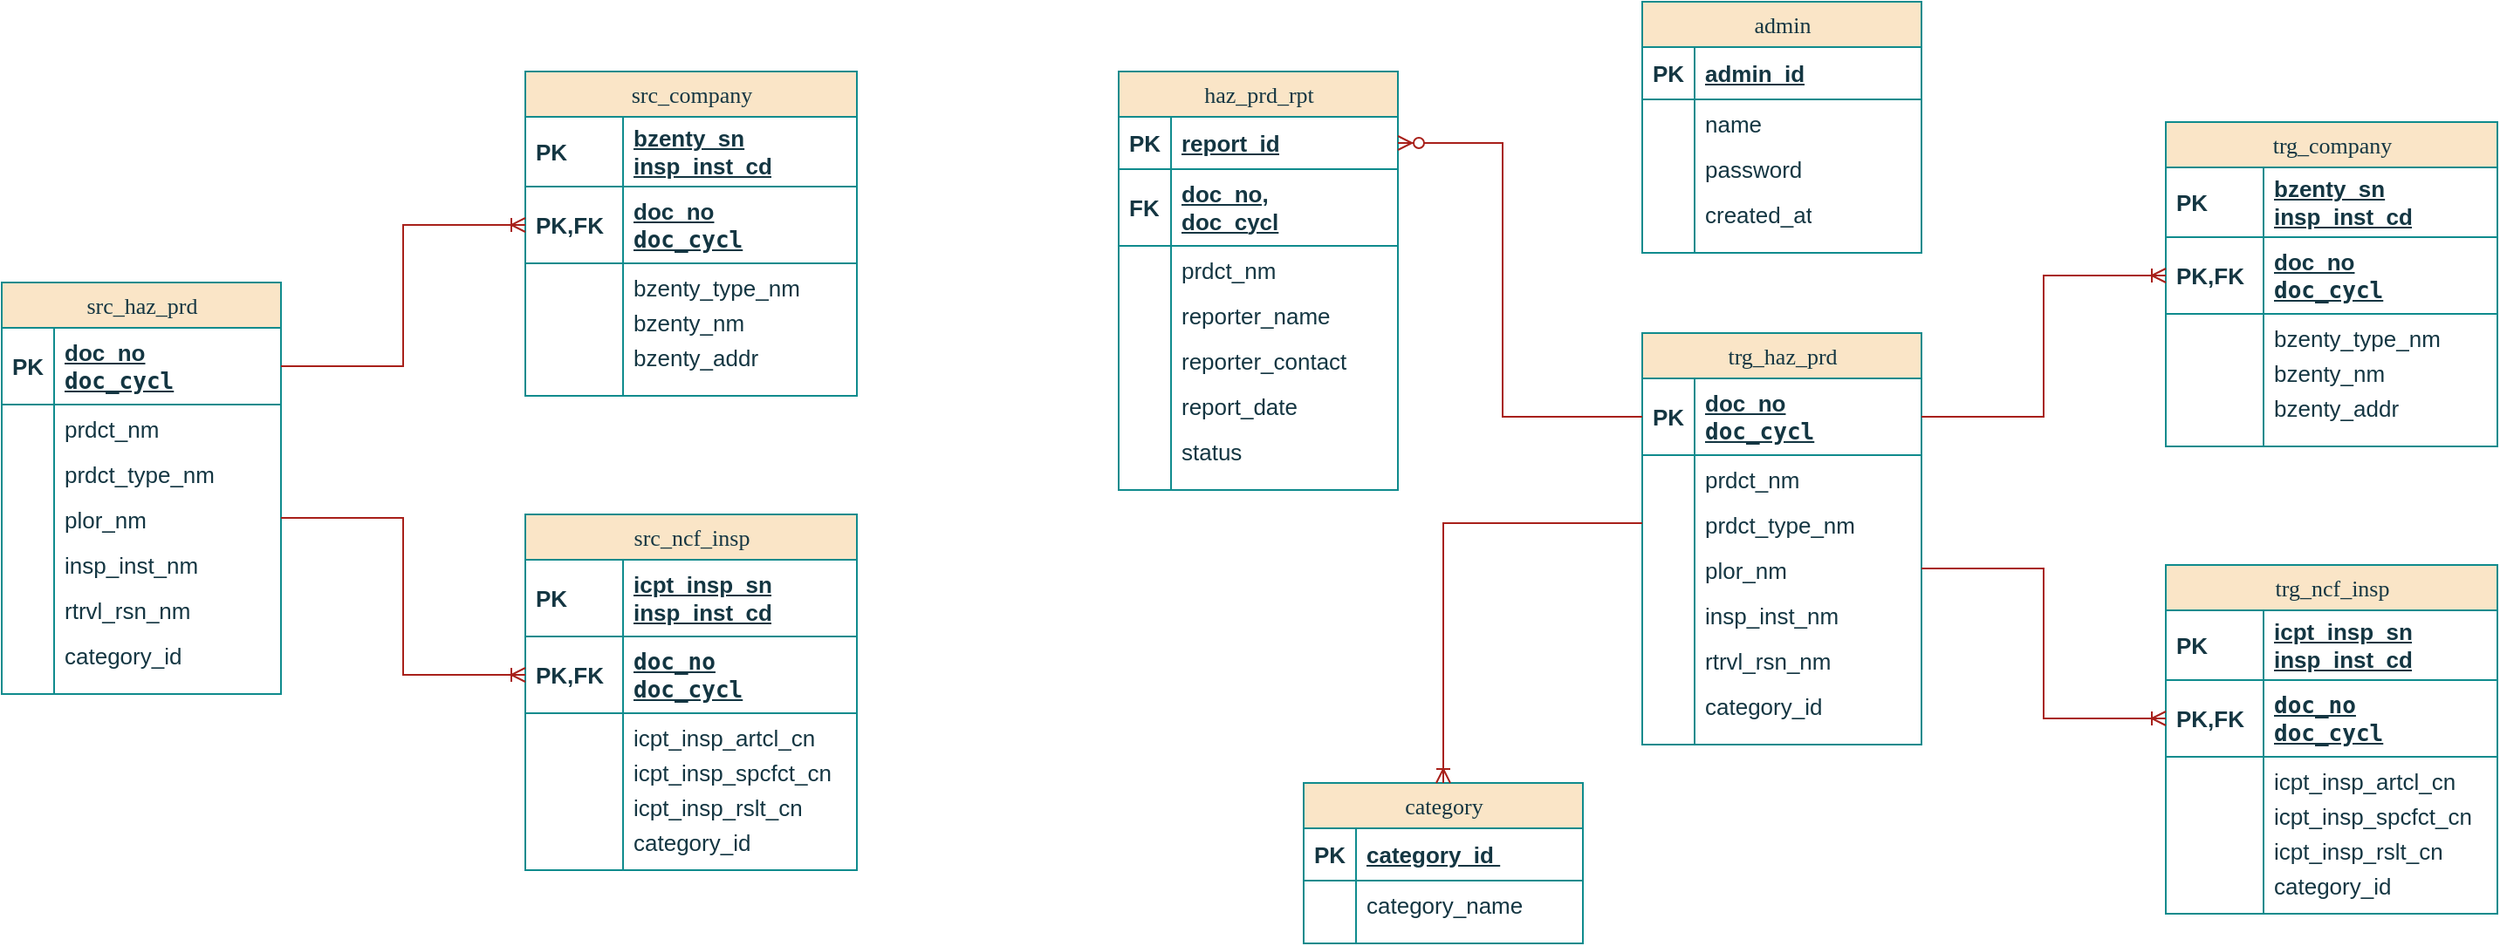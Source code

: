 <mxfile version="26.0.2">
  <diagram name="Page-1" id="e56a1550-8fbb-45ad-956c-1786394a9013">
    <mxGraphModel dx="2476" dy="967" grid="1" gridSize="10" guides="1" tooltips="1" connect="1" arrows="1" fold="1" page="1" pageScale="1" pageWidth="1654" pageHeight="1169" background="none" math="0" shadow="0">
      <root>
        <mxCell id="0" />
        <mxCell id="1" parent="0" />
        <mxCell id="2e49270ec7c68f3f-8" value="admin" style="swimlane;html=1;fontStyle=0;childLayout=stackLayout;horizontal=1;startSize=26;fillColor=#FAE5C7;horizontalStack=0;resizeParent=1;resizeLast=0;collapsible=1;marginBottom=0;swimlaneFillColor=#ffffff;align=center;rounded=0;shadow=0;comic=0;labelBackgroundColor=none;strokeWidth=1;fontFamily=Verdana;fontSize=13;swimlaneLine=1;glass=0;strokeColor=#0F8B8D;fontColor=#143642;" parent="1" vertex="1">
          <mxGeometry x="1050" y="270" width="160" height="144" as="geometry" />
        </mxCell>
        <mxCell id="2e49270ec7c68f3f-9" value="admin_id" style="shape=partialRectangle;top=0;left=0;right=0;bottom=1;html=1;align=left;verticalAlign=middle;fillColor=none;spacingLeft=34;spacingRight=4;whiteSpace=wrap;overflow=hidden;rotatable=0;points=[[0,0.5],[1,0.5]];portConstraint=eastwest;dropTarget=0;fontStyle=5;fontSize=13;labelBackgroundColor=none;strokeColor=#0F8B8D;fontColor=#143642;" parent="2e49270ec7c68f3f-8" vertex="1">
          <mxGeometry y="26" width="160" height="30" as="geometry" />
        </mxCell>
        <mxCell id="2e49270ec7c68f3f-10" value="&lt;b&gt;PK&lt;/b&gt;" style="shape=partialRectangle;top=0;left=0;bottom=0;html=1;fillColor=none;align=left;verticalAlign=middle;spacingLeft=4;spacingRight=4;whiteSpace=wrap;overflow=hidden;rotatable=0;points=[];portConstraint=eastwest;part=1;fontSize=13;labelBackgroundColor=none;strokeColor=#0F8B8D;fontColor=#143642;" parent="2e49270ec7c68f3f-9" vertex="1" connectable="0">
          <mxGeometry width="30" height="30" as="geometry" />
        </mxCell>
        <mxCell id="2e49270ec7c68f3f-11" value="&lt;code&gt;&lt;font face=&quot;Helvetica&quot;&gt;name&lt;/font&gt;&lt;/code&gt;" style="shape=partialRectangle;top=0;left=0;right=0;bottom=0;html=1;align=left;verticalAlign=top;fillColor=none;spacingLeft=34;spacingRight=4;whiteSpace=wrap;overflow=hidden;rotatable=0;points=[[0,0.5],[1,0.5]];portConstraint=eastwest;dropTarget=0;fontSize=13;labelBackgroundColor=none;strokeColor=#0F8B8D;fontColor=#143642;" parent="2e49270ec7c68f3f-8" vertex="1">
          <mxGeometry y="56" width="160" height="26" as="geometry" />
        </mxCell>
        <mxCell id="2e49270ec7c68f3f-12" value="" style="shape=partialRectangle;top=0;left=0;bottom=0;html=1;fillColor=none;align=left;verticalAlign=top;spacingLeft=4;spacingRight=4;whiteSpace=wrap;overflow=hidden;rotatable=0;points=[];portConstraint=eastwest;part=1;fontSize=13;labelBackgroundColor=none;strokeColor=#0F8B8D;fontColor=#143642;" parent="2e49270ec7c68f3f-11" vertex="1" connectable="0">
          <mxGeometry width="30" height="26" as="geometry" />
        </mxCell>
        <mxCell id="2e49270ec7c68f3f-13" value="&lt;code&gt;&lt;font face=&quot;Helvetica&quot;&gt;password&lt;/font&gt;&lt;/code&gt;" style="shape=partialRectangle;top=0;left=0;right=0;bottom=0;html=1;align=left;verticalAlign=top;fillColor=none;spacingLeft=34;spacingRight=4;whiteSpace=wrap;overflow=hidden;rotatable=0;points=[[0,0.5],[1,0.5]];portConstraint=eastwest;dropTarget=0;fontSize=13;labelBackgroundColor=none;strokeColor=#0F8B8D;fontColor=#143642;" parent="2e49270ec7c68f3f-8" vertex="1">
          <mxGeometry y="82" width="160" height="26" as="geometry" />
        </mxCell>
        <mxCell id="2e49270ec7c68f3f-14" value="" style="shape=partialRectangle;top=0;left=0;bottom=0;html=1;fillColor=none;align=left;verticalAlign=top;spacingLeft=4;spacingRight=4;whiteSpace=wrap;overflow=hidden;rotatable=0;points=[];portConstraint=eastwest;part=1;fontSize=13;labelBackgroundColor=none;strokeColor=#0F8B8D;fontColor=#143642;" parent="2e49270ec7c68f3f-13" vertex="1" connectable="0">
          <mxGeometry width="30" height="26" as="geometry" />
        </mxCell>
        <mxCell id="2e49270ec7c68f3f-15" value="&lt;code&gt;&lt;font face=&quot;Helvetica&quot;&gt;created_at&lt;/font&gt;&lt;/code&gt;" style="shape=partialRectangle;top=0;left=0;right=0;bottom=0;html=1;align=left;verticalAlign=top;fillColor=none;spacingLeft=34;spacingRight=4;whiteSpace=wrap;overflow=hidden;rotatable=0;points=[[0,0.5],[1,0.5]];portConstraint=eastwest;dropTarget=0;fontSize=13;labelBackgroundColor=none;strokeColor=#0F8B8D;fontColor=#143642;" parent="2e49270ec7c68f3f-8" vertex="1">
          <mxGeometry y="108" width="160" height="26" as="geometry" />
        </mxCell>
        <mxCell id="2e49270ec7c68f3f-16" value="" style="shape=partialRectangle;top=0;left=0;bottom=0;html=1;fillColor=none;align=left;verticalAlign=top;spacingLeft=4;spacingRight=4;whiteSpace=wrap;overflow=hidden;rotatable=0;points=[];portConstraint=eastwest;part=1;fontSize=13;labelBackgroundColor=none;strokeColor=#0F8B8D;fontColor=#143642;" parent="2e49270ec7c68f3f-15" vertex="1" connectable="0">
          <mxGeometry width="30" height="26" as="geometry" />
        </mxCell>
        <mxCell id="2e49270ec7c68f3f-17" value="" style="shape=partialRectangle;top=0;left=0;right=0;bottom=0;html=1;align=left;verticalAlign=top;fillColor=none;spacingLeft=34;spacingRight=4;whiteSpace=wrap;overflow=hidden;rotatable=0;points=[[0,0.5],[1,0.5]];portConstraint=eastwest;dropTarget=0;fontSize=13;labelBackgroundColor=none;strokeColor=#0F8B8D;fontColor=#143642;" parent="2e49270ec7c68f3f-8" vertex="1">
          <mxGeometry y="134" width="160" height="10" as="geometry" />
        </mxCell>
        <mxCell id="2e49270ec7c68f3f-18" value="" style="shape=partialRectangle;top=0;left=0;bottom=0;html=1;fillColor=none;align=left;verticalAlign=top;spacingLeft=4;spacingRight=4;whiteSpace=wrap;overflow=hidden;rotatable=0;points=[];portConstraint=eastwest;part=1;fontSize=13;labelBackgroundColor=none;strokeColor=#0F8B8D;fontColor=#143642;" parent="2e49270ec7c68f3f-17" vertex="1" connectable="0">
          <mxGeometry width="30" height="10" as="geometry" />
        </mxCell>
        <mxCell id="2e49270ec7c68f3f-30" value="haz_prd_rpt" style="swimlane;html=1;fontStyle=0;childLayout=stackLayout;horizontal=1;startSize=26;fillColor=#FAE5C7;horizontalStack=0;resizeParent=1;resizeLast=0;collapsible=1;marginBottom=0;swimlaneFillColor=#ffffff;align=center;rounded=0;shadow=0;comic=0;labelBackgroundColor=none;strokeWidth=1;fontFamily=Verdana;fontSize=13;strokeColor=#0F8B8D;fontColor=#143642;" parent="1" vertex="1">
          <mxGeometry x="750" y="310" width="160" height="240" as="geometry" />
        </mxCell>
        <mxCell id="wCXckMe2eEmtba9I79JS-127" value="report_id" style="shape=partialRectangle;top=0;left=0;right=0;bottom=1;html=1;align=left;verticalAlign=middle;fillColor=none;spacingLeft=34;spacingRight=4;whiteSpace=wrap;overflow=hidden;rotatable=0;points=[[0,0.5],[1,0.5]];portConstraint=eastwest;dropTarget=0;fontStyle=5;fontSize=13;labelBackgroundColor=none;strokeColor=#0F8B8D;fontColor=#143642;" parent="2e49270ec7c68f3f-30" vertex="1">
          <mxGeometry y="26" width="160" height="30" as="geometry" />
        </mxCell>
        <mxCell id="wCXckMe2eEmtba9I79JS-128" value="&lt;b&gt;PK&lt;/b&gt;" style="shape=partialRectangle;top=0;left=0;bottom=0;html=1;fillColor=none;align=left;verticalAlign=middle;spacingLeft=4;spacingRight=4;whiteSpace=wrap;overflow=hidden;rotatable=0;points=[];portConstraint=eastwest;part=1;fontSize=13;labelBackgroundColor=none;strokeColor=#0F8B8D;fontColor=#143642;" parent="wCXckMe2eEmtba9I79JS-127" vertex="1" connectable="0">
          <mxGeometry width="30" height="30" as="geometry" />
        </mxCell>
        <mxCell id="2e49270ec7c68f3f-31" value="doc_no,&lt;div&gt;doc_cycl &lt;/div&gt;" style="shape=partialRectangle;top=0;left=0;right=0;bottom=1;html=1;align=left;verticalAlign=middle;fillColor=none;spacingLeft=34;spacingRight=4;whiteSpace=wrap;overflow=hidden;rotatable=0;points=[[0,0.5],[1,0.5]];portConstraint=eastwest;dropTarget=0;fontStyle=5;fontSize=13;labelBackgroundColor=none;strokeColor=#0F8B8D;fontColor=#143642;" parent="2e49270ec7c68f3f-30" vertex="1">
          <mxGeometry y="56" width="160" height="44" as="geometry" />
        </mxCell>
        <mxCell id="2e49270ec7c68f3f-32" value="&lt;b&gt;FK&lt;/b&gt;" style="shape=partialRectangle;top=0;left=0;bottom=0;html=1;fillColor=none;align=left;verticalAlign=middle;spacingLeft=4;spacingRight=4;whiteSpace=wrap;overflow=hidden;rotatable=0;points=[];portConstraint=eastwest;part=1;fontSize=13;labelBackgroundColor=none;strokeColor=#0F8B8D;fontColor=#143642;" parent="2e49270ec7c68f3f-31" vertex="1" connectable="0">
          <mxGeometry width="30" height="44" as="geometry" />
        </mxCell>
        <mxCell id="2e49270ec7c68f3f-33" value="&lt;code&gt;&lt;font face=&quot;Helvetica&quot;&gt;prdct_nm&lt;/font&gt;&lt;/code&gt;" style="shape=partialRectangle;top=0;left=0;right=0;bottom=0;html=1;align=left;verticalAlign=top;fillColor=none;spacingLeft=34;spacingRight=4;whiteSpace=wrap;overflow=hidden;rotatable=0;points=[[0,0.5],[1,0.5]];portConstraint=eastwest;dropTarget=0;fontSize=13;labelBackgroundColor=none;strokeColor=#0F8B8D;fontColor=#143642;" parent="2e49270ec7c68f3f-30" vertex="1">
          <mxGeometry y="100" width="160" height="26" as="geometry" />
        </mxCell>
        <mxCell id="2e49270ec7c68f3f-34" value="" style="shape=partialRectangle;top=0;left=0;bottom=0;html=1;fillColor=none;align=left;verticalAlign=top;spacingLeft=4;spacingRight=4;whiteSpace=wrap;overflow=hidden;rotatable=0;points=[];portConstraint=eastwest;part=1;fontSize=13;labelBackgroundColor=none;strokeColor=#0F8B8D;fontColor=#143642;" parent="2e49270ec7c68f3f-33" vertex="1" connectable="0">
          <mxGeometry width="30" height="26" as="geometry" />
        </mxCell>
        <mxCell id="lhJc6P_iqKGo1ascdRsg-50" value="&lt;code&gt;&lt;font face=&quot;Helvetica&quot;&gt;reporter_name&lt;/font&gt;&lt;/code&gt;" style="shape=partialRectangle;top=0;left=0;right=0;bottom=0;html=1;align=left;verticalAlign=top;fillColor=none;spacingLeft=34;spacingRight=4;whiteSpace=wrap;overflow=hidden;rotatable=0;points=[[0,0.5],[1,0.5]];portConstraint=eastwest;dropTarget=0;fontSize=13;labelBackgroundColor=none;strokeColor=#0F8B8D;fontColor=#143642;" parent="2e49270ec7c68f3f-30" vertex="1">
          <mxGeometry y="126" width="160" height="26" as="geometry" />
        </mxCell>
        <mxCell id="lhJc6P_iqKGo1ascdRsg-51" value="" style="shape=partialRectangle;top=0;left=0;bottom=0;html=1;fillColor=none;align=left;verticalAlign=top;spacingLeft=4;spacingRight=4;whiteSpace=wrap;overflow=hidden;rotatable=0;points=[];portConstraint=eastwest;part=1;fontSize=13;labelBackgroundColor=none;strokeColor=#0F8B8D;fontColor=#143642;" parent="lhJc6P_iqKGo1ascdRsg-50" vertex="1" connectable="0">
          <mxGeometry width="30" height="26" as="geometry" />
        </mxCell>
        <mxCell id="wCXckMe2eEmtba9I79JS-115" value="&lt;code&gt;&lt;font face=&quot;Helvetica&quot;&gt;reporter_contact&lt;/font&gt;&lt;/code&gt;" style="shape=partialRectangle;top=0;left=0;right=0;bottom=0;html=1;align=left;verticalAlign=top;fillColor=none;spacingLeft=34;spacingRight=4;whiteSpace=wrap;overflow=hidden;rotatable=0;points=[[0,0.5],[1,0.5]];portConstraint=eastwest;dropTarget=0;fontSize=13;labelBackgroundColor=none;strokeColor=#0F8B8D;fontColor=#143642;" parent="2e49270ec7c68f3f-30" vertex="1">
          <mxGeometry y="152" width="160" height="26" as="geometry" />
        </mxCell>
        <mxCell id="wCXckMe2eEmtba9I79JS-116" value="" style="shape=partialRectangle;top=0;left=0;bottom=0;html=1;fillColor=none;align=left;verticalAlign=top;spacingLeft=4;spacingRight=4;whiteSpace=wrap;overflow=hidden;rotatable=0;points=[];portConstraint=eastwest;part=1;fontSize=13;labelBackgroundColor=none;strokeColor=#0F8B8D;fontColor=#143642;" parent="wCXckMe2eEmtba9I79JS-115" vertex="1" connectable="0">
          <mxGeometry width="30" height="26" as="geometry" />
        </mxCell>
        <mxCell id="wCXckMe2eEmtba9I79JS-125" value="&lt;code&gt;&lt;font face=&quot;Helvetica&quot;&gt;report_date&lt;/font&gt;&lt;/code&gt;" style="shape=partialRectangle;top=0;left=0;right=0;bottom=0;html=1;align=left;verticalAlign=top;fillColor=none;spacingLeft=34;spacingRight=4;whiteSpace=wrap;overflow=hidden;rotatable=0;points=[[0,0.5],[1,0.5]];portConstraint=eastwest;dropTarget=0;fontSize=13;labelBackgroundColor=none;strokeColor=#0F8B8D;fontColor=#143642;" parent="2e49270ec7c68f3f-30" vertex="1">
          <mxGeometry y="178" width="160" height="26" as="geometry" />
        </mxCell>
        <mxCell id="wCXckMe2eEmtba9I79JS-126" value="" style="shape=partialRectangle;top=0;left=0;bottom=0;html=1;fillColor=none;align=left;verticalAlign=top;spacingLeft=4;spacingRight=4;whiteSpace=wrap;overflow=hidden;rotatable=0;points=[];portConstraint=eastwest;part=1;fontSize=13;labelBackgroundColor=none;strokeColor=#0F8B8D;fontColor=#143642;" parent="wCXckMe2eEmtba9I79JS-125" vertex="1" connectable="0">
          <mxGeometry width="30" height="26" as="geometry" />
        </mxCell>
        <mxCell id="2e49270ec7c68f3f-37" value="&lt;code&gt;&lt;font face=&quot;Helvetica&quot;&gt;status&lt;/font&gt;&lt;/code&gt;" style="shape=partialRectangle;top=0;left=0;right=0;bottom=0;html=1;align=left;verticalAlign=top;fillColor=none;spacingLeft=34;spacingRight=4;whiteSpace=wrap;overflow=hidden;rotatable=0;points=[[0,0.5],[1,0.5]];portConstraint=eastwest;dropTarget=0;fontSize=13;labelBackgroundColor=none;strokeColor=#0F8B8D;fontColor=#143642;" parent="2e49270ec7c68f3f-30" vertex="1">
          <mxGeometry y="204" width="160" height="26" as="geometry" />
        </mxCell>
        <mxCell id="2e49270ec7c68f3f-38" value="" style="shape=partialRectangle;top=0;left=0;bottom=0;html=1;fillColor=none;align=left;verticalAlign=top;spacingLeft=4;spacingRight=4;whiteSpace=wrap;overflow=hidden;rotatable=0;points=[];portConstraint=eastwest;part=1;fontSize=13;labelBackgroundColor=none;strokeColor=#0F8B8D;fontColor=#143642;" parent="2e49270ec7c68f3f-37" vertex="1" connectable="0">
          <mxGeometry width="30" height="26" as="geometry" />
        </mxCell>
        <mxCell id="2e49270ec7c68f3f-39" value="" style="shape=partialRectangle;top=0;left=0;right=0;bottom=0;html=1;align=left;verticalAlign=top;fillColor=none;spacingLeft=34;spacingRight=4;whiteSpace=wrap;overflow=hidden;rotatable=0;points=[[0,0.5],[1,0.5]];portConstraint=eastwest;dropTarget=0;fontSize=13;labelBackgroundColor=none;strokeColor=#0F8B8D;fontColor=#143642;" parent="2e49270ec7c68f3f-30" vertex="1">
          <mxGeometry y="230" width="160" height="10" as="geometry" />
        </mxCell>
        <mxCell id="2e49270ec7c68f3f-40" value="" style="shape=partialRectangle;top=0;left=0;bottom=0;html=1;fillColor=none;align=left;verticalAlign=top;spacingLeft=4;spacingRight=4;whiteSpace=wrap;overflow=hidden;rotatable=0;points=[];portConstraint=eastwest;part=1;fontSize=13;labelBackgroundColor=none;strokeColor=#0F8B8D;fontColor=#143642;" parent="2e49270ec7c68f3f-39" vertex="1" connectable="0">
          <mxGeometry width="30" height="10" as="geometry" />
        </mxCell>
        <mxCell id="2e49270ec7c68f3f-80" value="trg_haz_prd" style="swimlane;html=1;fontStyle=0;childLayout=stackLayout;horizontal=1;startSize=26;fillColor=#FAE5C7;horizontalStack=0;resizeParent=1;resizeLast=0;collapsible=1;marginBottom=0;swimlaneFillColor=#ffffff;align=center;rounded=0;shadow=0;comic=0;labelBackgroundColor=none;strokeWidth=1;fontFamily=Verdana;fontSize=13;strokeColor=#0F8B8D;fontColor=#143642;" parent="1" vertex="1">
          <mxGeometry x="1050" y="460" width="160" height="236" as="geometry" />
        </mxCell>
        <mxCell id="2e49270ec7c68f3f-81" value="doc_no&lt;div&gt;&lt;code&gt;doc_cycl&lt;/code&gt;&lt;/div&gt;" style="shape=partialRectangle;top=0;left=0;right=0;bottom=1;html=1;align=left;verticalAlign=middle;fillColor=none;spacingLeft=34;spacingRight=4;whiteSpace=wrap;overflow=hidden;rotatable=0;points=[[0,0.5],[1,0.5]];portConstraint=eastwest;dropTarget=0;fontStyle=5;fontSize=13;labelBackgroundColor=none;strokeColor=#0F8B8D;fontColor=#143642;" parent="2e49270ec7c68f3f-80" vertex="1">
          <mxGeometry y="26" width="160" height="44" as="geometry" />
        </mxCell>
        <mxCell id="2e49270ec7c68f3f-82" value="&lt;b&gt;PK&lt;/b&gt;" style="shape=partialRectangle;top=0;left=0;bottom=0;html=1;fillColor=none;align=left;verticalAlign=middle;spacingLeft=4;spacingRight=4;whiteSpace=wrap;overflow=hidden;rotatable=0;points=[];portConstraint=eastwest;part=1;fontSize=13;labelBackgroundColor=none;strokeColor=#0F8B8D;fontColor=#143642;" parent="2e49270ec7c68f3f-81" vertex="1" connectable="0">
          <mxGeometry width="30" height="44" as="geometry" />
        </mxCell>
        <mxCell id="2e49270ec7c68f3f-83" value="prdct_nm" style="shape=partialRectangle;top=0;left=0;right=0;bottom=0;html=1;align=left;verticalAlign=top;fillColor=none;spacingLeft=34;spacingRight=4;whiteSpace=wrap;overflow=hidden;rotatable=0;points=[[0,0.5],[1,0.5]];portConstraint=eastwest;dropTarget=0;fontSize=13;labelBackgroundColor=none;strokeColor=#0F8B8D;fontColor=#143642;" parent="2e49270ec7c68f3f-80" vertex="1">
          <mxGeometry y="70" width="160" height="26" as="geometry" />
        </mxCell>
        <mxCell id="2e49270ec7c68f3f-84" value="" style="shape=partialRectangle;top=0;left=0;bottom=0;html=1;fillColor=none;align=left;verticalAlign=top;spacingLeft=4;spacingRight=4;whiteSpace=wrap;overflow=hidden;rotatable=0;points=[];portConstraint=eastwest;part=1;fontSize=13;labelBackgroundColor=none;strokeColor=#0F8B8D;fontColor=#143642;" parent="2e49270ec7c68f3f-83" vertex="1" connectable="0">
          <mxGeometry width="30" height="26" as="geometry" />
        </mxCell>
        <mxCell id="2e49270ec7c68f3f-85" value="prdct_type_nm" style="shape=partialRectangle;top=0;left=0;right=0;bottom=0;html=1;align=left;verticalAlign=top;fillColor=none;spacingLeft=34;spacingRight=4;whiteSpace=wrap;overflow=hidden;rotatable=0;points=[[0,0.5],[1,0.5]];portConstraint=eastwest;dropTarget=0;fontSize=13;labelBackgroundColor=none;strokeColor=#0F8B8D;fontColor=#143642;" parent="2e49270ec7c68f3f-80" vertex="1">
          <mxGeometry y="96" width="160" height="26" as="geometry" />
        </mxCell>
        <mxCell id="2e49270ec7c68f3f-86" value="" style="shape=partialRectangle;top=0;left=0;bottom=0;html=1;fillColor=none;align=left;verticalAlign=top;spacingLeft=4;spacingRight=4;whiteSpace=wrap;overflow=hidden;rotatable=0;points=[];portConstraint=eastwest;part=1;fontSize=13;labelBackgroundColor=none;strokeColor=#0F8B8D;fontColor=#143642;" parent="2e49270ec7c68f3f-85" vertex="1" connectable="0">
          <mxGeometry width="30" height="26" as="geometry" />
        </mxCell>
        <mxCell id="2e49270ec7c68f3f-87" value="plor_nm" style="shape=partialRectangle;top=0;left=0;right=0;bottom=0;html=1;align=left;verticalAlign=top;fillColor=none;spacingLeft=34;spacingRight=4;whiteSpace=wrap;overflow=hidden;rotatable=0;points=[[0,0.5],[1,0.5]];portConstraint=eastwest;dropTarget=0;fontSize=13;labelBackgroundColor=none;strokeColor=#0F8B8D;fontColor=#143642;" parent="2e49270ec7c68f3f-80" vertex="1">
          <mxGeometry y="122" width="160" height="26" as="geometry" />
        </mxCell>
        <mxCell id="2e49270ec7c68f3f-88" value="" style="shape=partialRectangle;top=0;left=0;bottom=0;html=1;fillColor=none;align=left;verticalAlign=top;spacingLeft=4;spacingRight=4;whiteSpace=wrap;overflow=hidden;rotatable=0;points=[];portConstraint=eastwest;part=1;fontSize=13;labelBackgroundColor=none;strokeColor=#0F8B8D;fontColor=#143642;" parent="2e49270ec7c68f3f-87" vertex="1" connectable="0">
          <mxGeometry width="30" height="26" as="geometry" />
        </mxCell>
        <mxCell id="lhJc6P_iqKGo1ascdRsg-1" value="insp_inst_nm" style="shape=partialRectangle;top=0;left=0;right=0;bottom=0;html=1;align=left;verticalAlign=top;fillColor=none;spacingLeft=34;spacingRight=4;whiteSpace=wrap;overflow=hidden;rotatable=0;points=[[0,0.5],[1,0.5]];portConstraint=eastwest;dropTarget=0;fontSize=13;labelBackgroundColor=none;strokeColor=#0F8B8D;fontColor=#143642;" parent="2e49270ec7c68f3f-80" vertex="1">
          <mxGeometry y="148" width="160" height="26" as="geometry" />
        </mxCell>
        <mxCell id="lhJc6P_iqKGo1ascdRsg-2" value="" style="shape=partialRectangle;top=0;left=0;bottom=0;html=1;fillColor=none;align=left;verticalAlign=top;spacingLeft=4;spacingRight=4;whiteSpace=wrap;overflow=hidden;rotatable=0;points=[];portConstraint=eastwest;part=1;fontSize=13;labelBackgroundColor=none;strokeColor=#0F8B8D;fontColor=#143642;" parent="lhJc6P_iqKGo1ascdRsg-1" vertex="1" connectable="0">
          <mxGeometry width="30" height="26" as="geometry" />
        </mxCell>
        <mxCell id="yKbIZxCOMHngaI-xLzHx-17" value="rtrvl_rsn_nm" style="shape=partialRectangle;top=0;left=0;right=0;bottom=0;html=1;align=left;verticalAlign=top;fillColor=none;spacingLeft=34;spacingRight=4;whiteSpace=wrap;overflow=hidden;rotatable=0;points=[[0,0.5],[1,0.5]];portConstraint=eastwest;dropTarget=0;fontSize=13;labelBackgroundColor=none;strokeColor=#0F8B8D;fontColor=#143642;" vertex="1" parent="2e49270ec7c68f3f-80">
          <mxGeometry y="174" width="160" height="26" as="geometry" />
        </mxCell>
        <mxCell id="yKbIZxCOMHngaI-xLzHx-18" value="" style="shape=partialRectangle;top=0;left=0;bottom=0;html=1;fillColor=none;align=left;verticalAlign=top;spacingLeft=4;spacingRight=4;whiteSpace=wrap;overflow=hidden;rotatable=0;points=[];portConstraint=eastwest;part=1;fontSize=13;labelBackgroundColor=none;strokeColor=#0F8B8D;fontColor=#143642;" vertex="1" connectable="0" parent="yKbIZxCOMHngaI-xLzHx-17">
          <mxGeometry width="30" height="26" as="geometry" />
        </mxCell>
        <mxCell id="wCXckMe2eEmtba9I79JS-150" value="&lt;font face=&quot;Helvetica&quot;&gt;category_id&lt;/font&gt;" style="shape=partialRectangle;top=0;left=0;right=0;bottom=0;html=1;align=left;verticalAlign=top;fillColor=none;spacingLeft=34;spacingRight=4;whiteSpace=wrap;overflow=hidden;rotatable=0;points=[[0,0.5],[1,0.5]];portConstraint=eastwest;dropTarget=0;fontSize=13;labelBackgroundColor=none;strokeColor=#0F8B8D;fontColor=#143642;" parent="2e49270ec7c68f3f-80" vertex="1">
          <mxGeometry y="200" width="160" height="26" as="geometry" />
        </mxCell>
        <mxCell id="wCXckMe2eEmtba9I79JS-151" value="" style="shape=partialRectangle;top=0;left=0;bottom=0;html=1;fillColor=none;align=left;verticalAlign=top;spacingLeft=4;spacingRight=4;whiteSpace=wrap;overflow=hidden;rotatable=0;points=[];portConstraint=eastwest;part=1;fontSize=13;labelBackgroundColor=none;strokeColor=#0F8B8D;fontColor=#143642;" parent="wCXckMe2eEmtba9I79JS-150" vertex="1" connectable="0">
          <mxGeometry width="30" height="26" as="geometry" />
        </mxCell>
        <mxCell id="2e49270ec7c68f3f-89" value="" style="shape=partialRectangle;top=0;left=0;right=0;bottom=0;html=1;align=left;verticalAlign=top;fillColor=none;spacingLeft=34;spacingRight=4;whiteSpace=wrap;overflow=hidden;rotatable=0;points=[[0,0.5],[1,0.5]];portConstraint=eastwest;dropTarget=0;fontSize=13;labelBackgroundColor=none;strokeColor=#0F8B8D;fontColor=#143642;" parent="2e49270ec7c68f3f-80" vertex="1">
          <mxGeometry y="226" width="160" height="10" as="geometry" />
        </mxCell>
        <mxCell id="2e49270ec7c68f3f-90" value="" style="shape=partialRectangle;top=0;left=0;bottom=0;html=1;fillColor=none;align=left;verticalAlign=top;spacingLeft=4;spacingRight=4;whiteSpace=wrap;overflow=hidden;rotatable=0;points=[];portConstraint=eastwest;part=1;fontSize=13;labelBackgroundColor=none;strokeColor=#0F8B8D;fontColor=#143642;" parent="2e49270ec7c68f3f-89" vertex="1" connectable="0">
          <mxGeometry width="30" height="10" as="geometry" />
        </mxCell>
        <mxCell id="wCXckMe2eEmtba9I79JS-24" value="trg_company" style="swimlane;html=1;fontStyle=0;childLayout=stackLayout;horizontal=1;startSize=26;fillColor=#FAE5C7;horizontalStack=0;resizeParent=1;resizeLast=0;collapsible=1;marginBottom=0;swimlaneFillColor=#ffffff;align=center;rounded=0;shadow=0;comic=0;labelBackgroundColor=none;strokeWidth=1;fontFamily=Verdana;fontSize=13;strokeColor=#0F8B8D;fontColor=#143642;" parent="1" vertex="1">
          <mxGeometry x="1350" y="339" width="190" height="186" as="geometry">
            <mxRectangle x="290" y="140" width="120" height="30" as="alternateBounds" />
          </mxGeometry>
        </mxCell>
        <mxCell id="wCXckMe2eEmtba9I79JS-83" value="&lt;div&gt;bzenty_sn&lt;/div&gt;&lt;div&gt;insp_inst_cd&lt;/div&gt;" style="shape=partialRectangle;top=0;left=0;right=0;bottom=1;html=1;align=left;verticalAlign=middle;fillColor=none;spacingLeft=60;spacingRight=4;whiteSpace=wrap;overflow=hidden;rotatable=0;points=[[0,0.5],[1,0.5]];portConstraint=eastwest;dropTarget=0;fontStyle=5;fontSize=13;labelBackgroundColor=none;strokeColor=#0F8B8D;fontColor=#143642;" parent="wCXckMe2eEmtba9I79JS-24" vertex="1">
          <mxGeometry y="26" width="190" height="40" as="geometry" />
        </mxCell>
        <mxCell id="wCXckMe2eEmtba9I79JS-84" value="PK" style="shape=partialRectangle;fontStyle=1;top=0;left=0;bottom=0;html=1;fillColor=none;align=left;verticalAlign=middle;spacingLeft=4;spacingRight=4;whiteSpace=wrap;overflow=hidden;rotatable=0;points=[];portConstraint=eastwest;part=1;fontSize=13;labelBackgroundColor=none;strokeColor=#0F8B8D;fontColor=#143642;" parent="wCXckMe2eEmtba9I79JS-83" vertex="1" connectable="0">
          <mxGeometry width="56" height="40" as="geometry" />
        </mxCell>
        <mxCell id="wCXckMe2eEmtba9I79JS-93" value="doc_no&lt;div&gt;&lt;code&gt;doc_cycl&lt;/code&gt;&lt;/div&gt;" style="shape=partialRectangle;top=0;left=0;right=0;bottom=1;html=1;align=left;verticalAlign=middle;fillColor=none;spacingLeft=60;spacingRight=4;whiteSpace=wrap;overflow=hidden;rotatable=0;points=[[0,0.5],[1,0.5]];portConstraint=eastwest;dropTarget=0;fontStyle=5;fontSize=13;labelBackgroundColor=none;strokeColor=#0F8B8D;fontColor=#143642;" parent="wCXckMe2eEmtba9I79JS-24" vertex="1">
          <mxGeometry y="66" width="190" height="44" as="geometry" />
        </mxCell>
        <mxCell id="wCXckMe2eEmtba9I79JS-94" value="PK,FK" style="shape=partialRectangle;fontStyle=1;top=0;left=0;bottom=0;html=1;fillColor=none;align=left;verticalAlign=middle;spacingLeft=4;spacingRight=4;whiteSpace=wrap;overflow=hidden;rotatable=0;points=[];portConstraint=eastwest;part=1;fontSize=13;labelBackgroundColor=none;strokeColor=#0F8B8D;fontColor=#143642;" parent="wCXckMe2eEmtba9I79JS-93" vertex="1" connectable="0">
          <mxGeometry width="56" height="44" as="geometry" />
        </mxCell>
        <mxCell id="wCXckMe2eEmtba9I79JS-87" value="&lt;code&gt;&lt;font face=&quot;Helvetica&quot;&gt;bzenty_type_nm&lt;/font&gt;&lt;/code&gt;" style="shape=partialRectangle;top=0;left=0;right=0;bottom=0;html=1;align=left;verticalAlign=top;fillColor=none;spacingLeft=60;spacingRight=4;whiteSpace=wrap;overflow=hidden;rotatable=0;points=[[0,0.5],[1,0.5]];portConstraint=eastwest;dropTarget=0;fontSize=13;labelBackgroundColor=none;strokeColor=#0F8B8D;fontColor=#143642;" parent="wCXckMe2eEmtba9I79JS-24" vertex="1">
          <mxGeometry y="110" width="190" height="20" as="geometry" />
        </mxCell>
        <mxCell id="wCXckMe2eEmtba9I79JS-88" value="" style="shape=partialRectangle;top=0;left=0;bottom=0;html=1;fillColor=none;align=left;verticalAlign=top;spacingLeft=4;spacingRight=4;whiteSpace=wrap;overflow=hidden;rotatable=0;points=[];portConstraint=eastwest;part=1;fontSize=13;labelBackgroundColor=none;strokeColor=#0F8B8D;fontColor=#143642;" parent="wCXckMe2eEmtba9I79JS-87" vertex="1" connectable="0">
          <mxGeometry width="56" height="20" as="geometry" />
        </mxCell>
        <mxCell id="lhJc6P_iqKGo1ascdRsg-37" value="&lt;code&gt;&lt;font face=&quot;Helvetica&quot;&gt;bzenty_nm&lt;/font&gt;&lt;/code&gt;" style="shape=partialRectangle;top=0;left=0;right=0;bottom=0;html=1;align=left;verticalAlign=top;fillColor=none;spacingLeft=60;spacingRight=4;whiteSpace=wrap;overflow=hidden;rotatable=0;points=[[0,0.5],[1,0.5]];portConstraint=eastwest;dropTarget=0;fontSize=13;labelBackgroundColor=none;strokeColor=#0F8B8D;fontColor=#143642;" parent="wCXckMe2eEmtba9I79JS-24" vertex="1">
          <mxGeometry y="130" width="190" height="20" as="geometry" />
        </mxCell>
        <mxCell id="lhJc6P_iqKGo1ascdRsg-38" value="" style="shape=partialRectangle;top=0;left=0;bottom=0;html=1;fillColor=none;align=left;verticalAlign=top;spacingLeft=4;spacingRight=4;whiteSpace=wrap;overflow=hidden;rotatable=0;points=[];portConstraint=eastwest;part=1;fontSize=13;labelBackgroundColor=none;strokeColor=#0F8B8D;fontColor=#143642;" parent="lhJc6P_iqKGo1ascdRsg-37" vertex="1" connectable="0">
          <mxGeometry width="56" height="20" as="geometry" />
        </mxCell>
        <mxCell id="lhJc6P_iqKGo1ascdRsg-39" value="&lt;code&gt;&lt;font face=&quot;Helvetica&quot;&gt;bzenty_addr&lt;/font&gt;&lt;/code&gt;" style="shape=partialRectangle;top=0;left=0;right=0;bottom=0;html=1;align=left;verticalAlign=top;fillColor=none;spacingLeft=60;spacingRight=4;whiteSpace=wrap;overflow=hidden;rotatable=0;points=[[0,0.5],[1,0.5]];portConstraint=eastwest;dropTarget=0;fontSize=13;labelBackgroundColor=none;strokeColor=#0F8B8D;fontColor=#143642;" parent="wCXckMe2eEmtba9I79JS-24" vertex="1">
          <mxGeometry y="150" width="190" height="36" as="geometry" />
        </mxCell>
        <mxCell id="lhJc6P_iqKGo1ascdRsg-40" value="" style="shape=partialRectangle;top=0;left=0;bottom=0;html=1;fillColor=none;align=left;verticalAlign=top;spacingLeft=4;spacingRight=4;whiteSpace=wrap;overflow=hidden;rotatable=0;points=[];portConstraint=eastwest;part=1;fontSize=13;labelBackgroundColor=none;strokeColor=#0F8B8D;fontColor=#143642;" parent="lhJc6P_iqKGo1ascdRsg-39" vertex="1" connectable="0">
          <mxGeometry width="56" height="36" as="geometry" />
        </mxCell>
        <mxCell id="wCXckMe2eEmtba9I79JS-39" value="trg_ncf_insp" style="swimlane;html=1;fontStyle=0;childLayout=stackLayout;horizontal=1;startSize=26;fillColor=#FAE5C7;horizontalStack=0;resizeParent=1;resizeLast=0;collapsible=1;marginBottom=0;swimlaneFillColor=#ffffff;align=center;rounded=0;shadow=0;comic=0;labelBackgroundColor=none;strokeWidth=1;fontFamily=Verdana;fontSize=13;strokeColor=#0F8B8D;fontColor=#143642;" parent="1" vertex="1">
          <mxGeometry x="1350" y="593" width="190" height="200" as="geometry" />
        </mxCell>
        <mxCell id="wCXckMe2eEmtba9I79JS-147" value="&lt;div&gt;icpt_insp_sn&lt;/div&gt;&lt;div&gt;insp_inst_cd&lt;/div&gt;" style="shape=partialRectangle;top=0;left=0;right=0;bottom=1;html=1;align=left;verticalAlign=middle;fillColor=none;spacingLeft=60;spacingRight=4;whiteSpace=wrap;overflow=hidden;rotatable=0;points=[[0,0.5],[1,0.5]];portConstraint=eastwest;dropTarget=0;fontStyle=5;fontSize=13;labelBackgroundColor=none;strokeColor=#0F8B8D;fontColor=#143642;" parent="wCXckMe2eEmtba9I79JS-39" vertex="1">
          <mxGeometry y="26" width="190" height="40" as="geometry" />
        </mxCell>
        <mxCell id="wCXckMe2eEmtba9I79JS-148" value="PK" style="shape=partialRectangle;fontStyle=1;top=0;left=0;bottom=0;html=1;fillColor=none;align=left;verticalAlign=middle;spacingLeft=4;spacingRight=4;whiteSpace=wrap;overflow=hidden;rotatable=0;points=[];portConstraint=eastwest;part=1;fontSize=13;labelBackgroundColor=none;strokeColor=#0F8B8D;fontColor=#143642;" parent="wCXckMe2eEmtba9I79JS-147" vertex="1" connectable="0">
          <mxGeometry width="56" height="40" as="geometry" />
        </mxCell>
        <mxCell id="wCXckMe2eEmtba9I79JS-104" value="&lt;code&gt;doc_no&lt;/code&gt;&lt;div&gt;&lt;code&gt;doc_cycl&lt;/code&gt;&lt;/div&gt;" style="shape=partialRectangle;top=0;left=0;right=0;bottom=1;html=1;align=left;verticalAlign=middle;fillColor=none;spacingLeft=60;spacingRight=4;whiteSpace=wrap;overflow=hidden;rotatable=0;points=[[0,0.5],[1,0.5]];portConstraint=eastwest;dropTarget=0;fontStyle=5;fontSize=13;labelBackgroundColor=none;strokeColor=#0F8B8D;fontColor=#143642;" parent="wCXckMe2eEmtba9I79JS-39" vertex="1">
          <mxGeometry y="66" width="190" height="44" as="geometry" />
        </mxCell>
        <mxCell id="wCXckMe2eEmtba9I79JS-105" value="PK,FK" style="shape=partialRectangle;fontStyle=1;top=0;left=0;bottom=0;html=1;fillColor=none;align=left;verticalAlign=middle;spacingLeft=4;spacingRight=4;whiteSpace=wrap;overflow=hidden;rotatable=0;points=[];portConstraint=eastwest;part=1;fontSize=13;labelBackgroundColor=none;strokeColor=#0F8B8D;fontColor=#143642;" parent="wCXckMe2eEmtba9I79JS-104" vertex="1" connectable="0">
          <mxGeometry width="56" height="44" as="geometry" />
        </mxCell>
        <mxCell id="wCXckMe2eEmtba9I79JS-158" value="&lt;code&gt;&lt;font face=&quot;Helvetica&quot;&gt;icpt_insp_artcl_cn&lt;/font&gt;&lt;/code&gt;" style="shape=partialRectangle;top=0;left=0;right=0;bottom=0;html=1;align=left;verticalAlign=top;fillColor=none;spacingLeft=60;spacingRight=4;whiteSpace=wrap;overflow=hidden;rotatable=0;points=[[0,0.5],[1,0.5]];portConstraint=eastwest;dropTarget=0;fontSize=13;labelBackgroundColor=none;strokeColor=#0F8B8D;fontColor=#143642;" parent="wCXckMe2eEmtba9I79JS-39" vertex="1">
          <mxGeometry y="110" width="190" height="20" as="geometry" />
        </mxCell>
        <mxCell id="wCXckMe2eEmtba9I79JS-159" value="" style="shape=partialRectangle;top=0;left=0;bottom=0;html=1;fillColor=none;align=left;verticalAlign=top;spacingLeft=4;spacingRight=4;whiteSpace=wrap;overflow=hidden;rotatable=0;points=[];portConstraint=eastwest;part=1;fontSize=13;labelBackgroundColor=none;strokeColor=#0F8B8D;fontColor=#143642;" parent="wCXckMe2eEmtba9I79JS-158" vertex="1" connectable="0">
          <mxGeometry width="56" height="20" as="geometry" />
        </mxCell>
        <mxCell id="wCXckMe2eEmtba9I79JS-160" value="&lt;code&gt;&lt;font face=&quot;Helvetica&quot;&gt;icpt_insp_spcfct_cn&lt;/font&gt;&lt;/code&gt;" style="shape=partialRectangle;top=0;left=0;right=0;bottom=0;html=1;align=left;verticalAlign=top;fillColor=none;spacingLeft=60;spacingRight=4;whiteSpace=wrap;overflow=hidden;rotatable=0;points=[[0,0.5],[1,0.5]];portConstraint=eastwest;dropTarget=0;fontSize=13;labelBackgroundColor=none;strokeColor=#0F8B8D;fontColor=#143642;" parent="wCXckMe2eEmtba9I79JS-39" vertex="1">
          <mxGeometry y="130" width="190" height="20" as="geometry" />
        </mxCell>
        <mxCell id="wCXckMe2eEmtba9I79JS-161" value="" style="shape=partialRectangle;top=0;left=0;bottom=0;html=1;fillColor=none;align=left;verticalAlign=top;spacingLeft=4;spacingRight=4;whiteSpace=wrap;overflow=hidden;rotatable=0;points=[];portConstraint=eastwest;part=1;fontSize=13;labelBackgroundColor=none;strokeColor=#0F8B8D;fontColor=#143642;" parent="wCXckMe2eEmtba9I79JS-160" vertex="1" connectable="0">
          <mxGeometry width="56" height="20" as="geometry" />
        </mxCell>
        <mxCell id="wCXckMe2eEmtba9I79JS-162" value="&lt;code&gt;&lt;font face=&quot;Helvetica&quot;&gt;icpt_insp_rslt_cn&lt;/font&gt;&lt;/code&gt;" style="shape=partialRectangle;top=0;left=0;right=0;bottom=0;html=1;align=left;verticalAlign=top;fillColor=none;spacingLeft=60;spacingRight=4;whiteSpace=wrap;overflow=hidden;rotatable=0;points=[[0,0.5],[1,0.5]];portConstraint=eastwest;dropTarget=0;fontSize=13;labelBackgroundColor=none;strokeColor=#0F8B8D;fontColor=#143642;" parent="wCXckMe2eEmtba9I79JS-39" vertex="1">
          <mxGeometry y="150" width="190" height="20" as="geometry" />
        </mxCell>
        <mxCell id="wCXckMe2eEmtba9I79JS-163" value="" style="shape=partialRectangle;top=0;left=0;bottom=0;html=1;fillColor=none;align=left;verticalAlign=top;spacingLeft=4;spacingRight=4;whiteSpace=wrap;overflow=hidden;rotatable=0;points=[];portConstraint=eastwest;part=1;fontSize=13;labelBackgroundColor=none;strokeColor=#0F8B8D;fontColor=#143642;" parent="wCXckMe2eEmtba9I79JS-162" vertex="1" connectable="0">
          <mxGeometry width="56" height="20" as="geometry" />
        </mxCell>
        <mxCell id="wCXckMe2eEmtba9I79JS-164" value="&lt;code&gt;&lt;font face=&quot;Helvetica&quot;&gt;category_id &lt;/font&gt;&lt;/code&gt;" style="shape=partialRectangle;top=0;left=0;right=0;bottom=0;html=1;align=left;verticalAlign=top;fillColor=none;spacingLeft=60;spacingRight=4;whiteSpace=wrap;overflow=hidden;rotatable=0;points=[[0,0.5],[1,0.5]];portConstraint=eastwest;dropTarget=0;fontSize=13;labelBackgroundColor=none;strokeColor=#0F8B8D;fontColor=#143642;" parent="wCXckMe2eEmtba9I79JS-39" vertex="1">
          <mxGeometry y="170" width="190" height="30" as="geometry" />
        </mxCell>
        <mxCell id="wCXckMe2eEmtba9I79JS-165" value="" style="shape=partialRectangle;top=0;left=0;bottom=0;html=1;fillColor=none;align=left;verticalAlign=top;spacingLeft=4;spacingRight=4;whiteSpace=wrap;overflow=hidden;rotatable=0;points=[];portConstraint=eastwest;part=1;fontSize=13;labelBackgroundColor=none;strokeColor=#0F8B8D;fontColor=#143642;" parent="wCXckMe2eEmtba9I79JS-164" vertex="1" connectable="0">
          <mxGeometry width="56" height="30" as="geometry" />
        </mxCell>
        <mxCell id="wCXckMe2eEmtba9I79JS-135" value="category" style="swimlane;html=1;fontStyle=0;childLayout=stackLayout;horizontal=1;startSize=26;fillColor=#FAE5C7;horizontalStack=0;resizeParent=1;resizeLast=0;collapsible=1;marginBottom=0;swimlaneFillColor=#ffffff;align=center;rounded=0;shadow=0;comic=0;labelBackgroundColor=none;strokeWidth=1;fontFamily=Verdana;fontSize=13;swimlaneLine=1;strokeColor=#0F8B8D;fontColor=#143642;" parent="1" vertex="1">
          <mxGeometry x="856" y="718" width="160" height="92" as="geometry" />
        </mxCell>
        <mxCell id="wCXckMe2eEmtba9I79JS-136" value="category_id&amp;nbsp;" style="shape=partialRectangle;top=0;left=0;right=0;bottom=1;html=1;align=left;verticalAlign=middle;fillColor=none;spacingLeft=34;spacingRight=4;whiteSpace=wrap;overflow=hidden;rotatable=0;points=[[0,0.5],[1,0.5]];portConstraint=eastwest;dropTarget=0;fontStyle=5;fontSize=13;labelBackgroundColor=none;strokeColor=#0F8B8D;fontColor=#143642;" parent="wCXckMe2eEmtba9I79JS-135" vertex="1">
          <mxGeometry y="26" width="160" height="30" as="geometry" />
        </mxCell>
        <mxCell id="wCXckMe2eEmtba9I79JS-137" value="&lt;b&gt;PK&lt;/b&gt;" style="shape=partialRectangle;top=0;left=0;bottom=0;html=1;fillColor=none;align=left;verticalAlign=middle;spacingLeft=4;spacingRight=4;whiteSpace=wrap;overflow=hidden;rotatable=0;points=[];portConstraint=eastwest;part=1;fontSize=13;labelBackgroundColor=none;strokeColor=#0F8B8D;fontColor=#143642;" parent="wCXckMe2eEmtba9I79JS-136" vertex="1" connectable="0">
          <mxGeometry width="30" height="30" as="geometry" />
        </mxCell>
        <mxCell id="wCXckMe2eEmtba9I79JS-138" value="&lt;code&gt;&lt;font face=&quot;Helvetica&quot;&gt;category_name        &lt;/font&gt;&lt;/code&gt;" style="shape=partialRectangle;top=0;left=0;right=0;bottom=0;html=1;align=left;verticalAlign=top;fillColor=none;spacingLeft=34;spacingRight=4;whiteSpace=wrap;overflow=hidden;rotatable=0;points=[[0,0.5],[1,0.5]];portConstraint=eastwest;dropTarget=0;fontSize=13;labelBackgroundColor=none;strokeColor=#0F8B8D;fontColor=#143642;" parent="wCXckMe2eEmtba9I79JS-135" vertex="1">
          <mxGeometry y="56" width="160" height="26" as="geometry" />
        </mxCell>
        <mxCell id="wCXckMe2eEmtba9I79JS-139" value="" style="shape=partialRectangle;top=0;left=0;bottom=0;html=1;fillColor=none;align=left;verticalAlign=top;spacingLeft=4;spacingRight=4;whiteSpace=wrap;overflow=hidden;rotatable=0;points=[];portConstraint=eastwest;part=1;fontSize=13;labelBackgroundColor=none;strokeColor=#0F8B8D;fontColor=#143642;" parent="wCXckMe2eEmtba9I79JS-138" vertex="1" connectable="0">
          <mxGeometry width="30" height="26" as="geometry" />
        </mxCell>
        <mxCell id="wCXckMe2eEmtba9I79JS-144" value="" style="shape=partialRectangle;top=0;left=0;right=0;bottom=0;html=1;align=left;verticalAlign=top;fillColor=none;spacingLeft=34;spacingRight=4;whiteSpace=wrap;overflow=hidden;rotatable=0;points=[[0,0.5],[1,0.5]];portConstraint=eastwest;dropTarget=0;fontSize=13;labelBackgroundColor=none;strokeColor=#0F8B8D;fontColor=#143642;" parent="wCXckMe2eEmtba9I79JS-135" vertex="1">
          <mxGeometry y="82" width="160" height="10" as="geometry" />
        </mxCell>
        <mxCell id="wCXckMe2eEmtba9I79JS-145" value="" style="shape=partialRectangle;top=0;left=0;bottom=0;html=1;fillColor=none;align=left;verticalAlign=top;spacingLeft=4;spacingRight=4;whiteSpace=wrap;overflow=hidden;rotatable=0;points=[];portConstraint=eastwest;part=1;fontSize=13;labelBackgroundColor=none;strokeColor=#0F8B8D;fontColor=#143642;" parent="wCXckMe2eEmtba9I79JS-144" vertex="1" connectable="0">
          <mxGeometry width="30" height="10" as="geometry" />
        </mxCell>
        <mxCell id="wCXckMe2eEmtba9I79JS-172" value="" style="edgeStyle=elbowEdgeStyle;fontSize=13;html=1;endArrow=ERoneToMany;rounded=0;exitX=1;exitY=0.5;exitDx=0;exitDy=0;entryX=0;entryY=0.5;entryDx=0;entryDy=0;labelBackgroundColor=none;strokeColor=#A8201A;fontColor=default;" parent="1" source="2e49270ec7c68f3f-81" target="wCXckMe2eEmtba9I79JS-93" edge="1">
          <mxGeometry width="100" height="100" relative="1" as="geometry">
            <mxPoint x="770" y="769" as="sourcePoint" />
            <mxPoint x="870" y="669" as="targetPoint" />
          </mxGeometry>
        </mxCell>
        <mxCell id="wCXckMe2eEmtba9I79JS-173" value="" style="edgeStyle=elbowEdgeStyle;fontSize=13;html=1;endArrow=ERoneToMany;rounded=0;exitX=0;exitY=0.5;exitDx=0;exitDy=0;entryX=0.5;entryY=0;entryDx=0;entryDy=0;labelBackgroundColor=none;strokeColor=#A8201A;fontColor=default;" parent="1" source="2e49270ec7c68f3f-85" target="wCXckMe2eEmtba9I79JS-135" edge="1">
          <mxGeometry width="100" height="100" relative="1" as="geometry">
            <mxPoint x="770" y="759" as="sourcePoint" />
            <mxPoint x="870" y="669" as="targetPoint" />
            <Array as="points">
              <mxPoint x="936" y="578" />
              <mxPoint x="946" y="588" />
              <mxPoint x="936" y="578" />
            </Array>
          </mxGeometry>
        </mxCell>
        <mxCell id="wCXckMe2eEmtba9I79JS-174" value="" style="edgeStyle=elbowEdgeStyle;fontSize=13;html=1;endArrow=ERoneToMany;rounded=0;exitX=1;exitY=0.5;exitDx=0;exitDy=0;entryX=0;entryY=0.5;entryDx=0;entryDy=0;labelBackgroundColor=none;strokeColor=#A8201A;fontColor=default;" parent="1" source="2e49270ec7c68f3f-87" target="wCXckMe2eEmtba9I79JS-104" edge="1">
          <mxGeometry width="100" height="100" relative="1" as="geometry">
            <mxPoint x="770" y="769" as="sourcePoint" />
            <mxPoint x="870" y="669" as="targetPoint" />
          </mxGeometry>
        </mxCell>
        <mxCell id="wCXckMe2eEmtba9I79JS-175" value="" style="fontSize=13;html=1;endArrow=ERzeroToMany;endFill=1;rounded=0;exitX=0;exitY=0.5;exitDx=0;exitDy=0;edgeStyle=elbowEdgeStyle;entryX=1;entryY=0.5;entryDx=0;entryDy=0;labelBackgroundColor=none;strokeColor=#A8201A;fontColor=default;" parent="1" source="2e49270ec7c68f3f-81" target="wCXckMe2eEmtba9I79JS-127" edge="1">
          <mxGeometry width="100" height="100" relative="1" as="geometry">
            <mxPoint x="630" y="809" as="sourcePoint" />
            <mxPoint x="720" y="629" as="targetPoint" />
            <Array as="points">
              <mxPoint x="970" y="430" />
            </Array>
          </mxGeometry>
        </mxCell>
        <mxCell id="yKbIZxCOMHngaI-xLzHx-20" value="src_haz_prd" style="swimlane;html=1;fontStyle=0;childLayout=stackLayout;horizontal=1;startSize=26;fillColor=#FAE5C7;horizontalStack=0;resizeParent=1;resizeLast=0;collapsible=1;marginBottom=0;swimlaneFillColor=#ffffff;align=center;rounded=0;shadow=0;comic=0;labelBackgroundColor=none;strokeWidth=1;fontFamily=Verdana;fontSize=13;strokeColor=#0F8B8D;fontColor=#143642;" vertex="1" parent="1">
          <mxGeometry x="110" y="431" width="160" height="236" as="geometry" />
        </mxCell>
        <mxCell id="yKbIZxCOMHngaI-xLzHx-21" value="doc_no&lt;div&gt;&lt;code&gt;doc_cycl&lt;/code&gt;&lt;/div&gt;" style="shape=partialRectangle;top=0;left=0;right=0;bottom=1;html=1;align=left;verticalAlign=middle;fillColor=none;spacingLeft=34;spacingRight=4;whiteSpace=wrap;overflow=hidden;rotatable=0;points=[[0,0.5],[1,0.5]];portConstraint=eastwest;dropTarget=0;fontStyle=5;fontSize=13;labelBackgroundColor=none;strokeColor=#0F8B8D;fontColor=#143642;" vertex="1" parent="yKbIZxCOMHngaI-xLzHx-20">
          <mxGeometry y="26" width="160" height="44" as="geometry" />
        </mxCell>
        <mxCell id="yKbIZxCOMHngaI-xLzHx-22" value="&lt;b&gt;PK&lt;/b&gt;" style="shape=partialRectangle;top=0;left=0;bottom=0;html=1;fillColor=none;align=left;verticalAlign=middle;spacingLeft=4;spacingRight=4;whiteSpace=wrap;overflow=hidden;rotatable=0;points=[];portConstraint=eastwest;part=1;fontSize=13;labelBackgroundColor=none;strokeColor=#0F8B8D;fontColor=#143642;" vertex="1" connectable="0" parent="yKbIZxCOMHngaI-xLzHx-21">
          <mxGeometry width="30" height="44" as="geometry" />
        </mxCell>
        <mxCell id="yKbIZxCOMHngaI-xLzHx-23" value="prdct_nm" style="shape=partialRectangle;top=0;left=0;right=0;bottom=0;html=1;align=left;verticalAlign=top;fillColor=none;spacingLeft=34;spacingRight=4;whiteSpace=wrap;overflow=hidden;rotatable=0;points=[[0,0.5],[1,0.5]];portConstraint=eastwest;dropTarget=0;fontSize=13;labelBackgroundColor=none;strokeColor=#0F8B8D;fontColor=#143642;" vertex="1" parent="yKbIZxCOMHngaI-xLzHx-20">
          <mxGeometry y="70" width="160" height="26" as="geometry" />
        </mxCell>
        <mxCell id="yKbIZxCOMHngaI-xLzHx-24" value="" style="shape=partialRectangle;top=0;left=0;bottom=0;html=1;fillColor=none;align=left;verticalAlign=top;spacingLeft=4;spacingRight=4;whiteSpace=wrap;overflow=hidden;rotatable=0;points=[];portConstraint=eastwest;part=1;fontSize=13;labelBackgroundColor=none;strokeColor=#0F8B8D;fontColor=#143642;" vertex="1" connectable="0" parent="yKbIZxCOMHngaI-xLzHx-23">
          <mxGeometry width="30" height="26" as="geometry" />
        </mxCell>
        <mxCell id="yKbIZxCOMHngaI-xLzHx-25" value="prdct_type_nm" style="shape=partialRectangle;top=0;left=0;right=0;bottom=0;html=1;align=left;verticalAlign=top;fillColor=none;spacingLeft=34;spacingRight=4;whiteSpace=wrap;overflow=hidden;rotatable=0;points=[[0,0.5],[1,0.5]];portConstraint=eastwest;dropTarget=0;fontSize=13;labelBackgroundColor=none;strokeColor=#0F8B8D;fontColor=#143642;" vertex="1" parent="yKbIZxCOMHngaI-xLzHx-20">
          <mxGeometry y="96" width="160" height="26" as="geometry" />
        </mxCell>
        <mxCell id="yKbIZxCOMHngaI-xLzHx-26" value="" style="shape=partialRectangle;top=0;left=0;bottom=0;html=1;fillColor=none;align=left;verticalAlign=top;spacingLeft=4;spacingRight=4;whiteSpace=wrap;overflow=hidden;rotatable=0;points=[];portConstraint=eastwest;part=1;fontSize=13;labelBackgroundColor=none;strokeColor=#0F8B8D;fontColor=#143642;" vertex="1" connectable="0" parent="yKbIZxCOMHngaI-xLzHx-25">
          <mxGeometry width="30" height="26" as="geometry" />
        </mxCell>
        <mxCell id="yKbIZxCOMHngaI-xLzHx-27" value="plor_nm" style="shape=partialRectangle;top=0;left=0;right=0;bottom=0;html=1;align=left;verticalAlign=top;fillColor=none;spacingLeft=34;spacingRight=4;whiteSpace=wrap;overflow=hidden;rotatable=0;points=[[0,0.5],[1,0.5]];portConstraint=eastwest;dropTarget=0;fontSize=13;labelBackgroundColor=none;strokeColor=#0F8B8D;fontColor=#143642;" vertex="1" parent="yKbIZxCOMHngaI-xLzHx-20">
          <mxGeometry y="122" width="160" height="26" as="geometry" />
        </mxCell>
        <mxCell id="yKbIZxCOMHngaI-xLzHx-28" value="" style="shape=partialRectangle;top=0;left=0;bottom=0;html=1;fillColor=none;align=left;verticalAlign=top;spacingLeft=4;spacingRight=4;whiteSpace=wrap;overflow=hidden;rotatable=0;points=[];portConstraint=eastwest;part=1;fontSize=13;labelBackgroundColor=none;strokeColor=#0F8B8D;fontColor=#143642;" vertex="1" connectable="0" parent="yKbIZxCOMHngaI-xLzHx-27">
          <mxGeometry width="30" height="26" as="geometry" />
        </mxCell>
        <mxCell id="yKbIZxCOMHngaI-xLzHx-29" value="insp_inst_nm" style="shape=partialRectangle;top=0;left=0;right=0;bottom=0;html=1;align=left;verticalAlign=top;fillColor=none;spacingLeft=34;spacingRight=4;whiteSpace=wrap;overflow=hidden;rotatable=0;points=[[0,0.5],[1,0.5]];portConstraint=eastwest;dropTarget=0;fontSize=13;labelBackgroundColor=none;strokeColor=#0F8B8D;fontColor=#143642;" vertex="1" parent="yKbIZxCOMHngaI-xLzHx-20">
          <mxGeometry y="148" width="160" height="26" as="geometry" />
        </mxCell>
        <mxCell id="yKbIZxCOMHngaI-xLzHx-30" value="" style="shape=partialRectangle;top=0;left=0;bottom=0;html=1;fillColor=none;align=left;verticalAlign=top;spacingLeft=4;spacingRight=4;whiteSpace=wrap;overflow=hidden;rotatable=0;points=[];portConstraint=eastwest;part=1;fontSize=13;labelBackgroundColor=none;strokeColor=#0F8B8D;fontColor=#143642;" vertex="1" connectable="0" parent="yKbIZxCOMHngaI-xLzHx-29">
          <mxGeometry width="30" height="26" as="geometry" />
        </mxCell>
        <mxCell id="yKbIZxCOMHngaI-xLzHx-31" value="rtrvl_rsn_nm" style="shape=partialRectangle;top=0;left=0;right=0;bottom=0;html=1;align=left;verticalAlign=top;fillColor=none;spacingLeft=34;spacingRight=4;whiteSpace=wrap;overflow=hidden;rotatable=0;points=[[0,0.5],[1,0.5]];portConstraint=eastwest;dropTarget=0;fontSize=13;labelBackgroundColor=none;strokeColor=#0F8B8D;fontColor=#143642;" vertex="1" parent="yKbIZxCOMHngaI-xLzHx-20">
          <mxGeometry y="174" width="160" height="26" as="geometry" />
        </mxCell>
        <mxCell id="yKbIZxCOMHngaI-xLzHx-32" value="" style="shape=partialRectangle;top=0;left=0;bottom=0;html=1;fillColor=none;align=left;verticalAlign=top;spacingLeft=4;spacingRight=4;whiteSpace=wrap;overflow=hidden;rotatable=0;points=[];portConstraint=eastwest;part=1;fontSize=13;labelBackgroundColor=none;strokeColor=#0F8B8D;fontColor=#143642;" vertex="1" connectable="0" parent="yKbIZxCOMHngaI-xLzHx-31">
          <mxGeometry width="30" height="26" as="geometry" />
        </mxCell>
        <mxCell id="yKbIZxCOMHngaI-xLzHx-33" value="&lt;font face=&quot;Helvetica&quot;&gt;category_id&lt;/font&gt;" style="shape=partialRectangle;top=0;left=0;right=0;bottom=0;html=1;align=left;verticalAlign=top;fillColor=none;spacingLeft=34;spacingRight=4;whiteSpace=wrap;overflow=hidden;rotatable=0;points=[[0,0.5],[1,0.5]];portConstraint=eastwest;dropTarget=0;fontSize=13;labelBackgroundColor=none;strokeColor=#0F8B8D;fontColor=#143642;" vertex="1" parent="yKbIZxCOMHngaI-xLzHx-20">
          <mxGeometry y="200" width="160" height="26" as="geometry" />
        </mxCell>
        <mxCell id="yKbIZxCOMHngaI-xLzHx-34" value="" style="shape=partialRectangle;top=0;left=0;bottom=0;html=1;fillColor=none;align=left;verticalAlign=top;spacingLeft=4;spacingRight=4;whiteSpace=wrap;overflow=hidden;rotatable=0;points=[];portConstraint=eastwest;part=1;fontSize=13;labelBackgroundColor=none;strokeColor=#0F8B8D;fontColor=#143642;" vertex="1" connectable="0" parent="yKbIZxCOMHngaI-xLzHx-33">
          <mxGeometry width="30" height="26" as="geometry" />
        </mxCell>
        <mxCell id="yKbIZxCOMHngaI-xLzHx-35" value="" style="shape=partialRectangle;top=0;left=0;right=0;bottom=0;html=1;align=left;verticalAlign=top;fillColor=none;spacingLeft=34;spacingRight=4;whiteSpace=wrap;overflow=hidden;rotatable=0;points=[[0,0.5],[1,0.5]];portConstraint=eastwest;dropTarget=0;fontSize=13;labelBackgroundColor=none;strokeColor=#0F8B8D;fontColor=#143642;" vertex="1" parent="yKbIZxCOMHngaI-xLzHx-20">
          <mxGeometry y="226" width="160" height="10" as="geometry" />
        </mxCell>
        <mxCell id="yKbIZxCOMHngaI-xLzHx-36" value="" style="shape=partialRectangle;top=0;left=0;bottom=0;html=1;fillColor=none;align=left;verticalAlign=top;spacingLeft=4;spacingRight=4;whiteSpace=wrap;overflow=hidden;rotatable=0;points=[];portConstraint=eastwest;part=1;fontSize=13;labelBackgroundColor=none;strokeColor=#0F8B8D;fontColor=#143642;" vertex="1" connectable="0" parent="yKbIZxCOMHngaI-xLzHx-35">
          <mxGeometry width="30" height="10" as="geometry" />
        </mxCell>
        <mxCell id="yKbIZxCOMHngaI-xLzHx-37" value="src_company" style="swimlane;html=1;fontStyle=0;childLayout=stackLayout;horizontal=1;startSize=26;fillColor=#FAE5C7;horizontalStack=0;resizeParent=1;resizeLast=0;collapsible=1;marginBottom=0;swimlaneFillColor=#ffffff;align=center;rounded=0;shadow=0;comic=0;labelBackgroundColor=none;strokeWidth=1;fontFamily=Verdana;fontSize=13;strokeColor=#0F8B8D;fontColor=#143642;" vertex="1" parent="1">
          <mxGeometry x="410" y="310" width="190" height="186" as="geometry">
            <mxRectangle x="290" y="140" width="120" height="30" as="alternateBounds" />
          </mxGeometry>
        </mxCell>
        <mxCell id="yKbIZxCOMHngaI-xLzHx-38" value="&lt;div&gt;bzenty_sn&lt;/div&gt;&lt;div&gt;insp_inst_cd&lt;/div&gt;" style="shape=partialRectangle;top=0;left=0;right=0;bottom=1;html=1;align=left;verticalAlign=middle;fillColor=none;spacingLeft=60;spacingRight=4;whiteSpace=wrap;overflow=hidden;rotatable=0;points=[[0,0.5],[1,0.5]];portConstraint=eastwest;dropTarget=0;fontStyle=5;fontSize=13;labelBackgroundColor=none;strokeColor=#0F8B8D;fontColor=#143642;" vertex="1" parent="yKbIZxCOMHngaI-xLzHx-37">
          <mxGeometry y="26" width="190" height="40" as="geometry" />
        </mxCell>
        <mxCell id="yKbIZxCOMHngaI-xLzHx-39" value="PK" style="shape=partialRectangle;fontStyle=1;top=0;left=0;bottom=0;html=1;fillColor=none;align=left;verticalAlign=middle;spacingLeft=4;spacingRight=4;whiteSpace=wrap;overflow=hidden;rotatable=0;points=[];portConstraint=eastwest;part=1;fontSize=13;labelBackgroundColor=none;strokeColor=#0F8B8D;fontColor=#143642;" vertex="1" connectable="0" parent="yKbIZxCOMHngaI-xLzHx-38">
          <mxGeometry width="56" height="40" as="geometry" />
        </mxCell>
        <mxCell id="yKbIZxCOMHngaI-xLzHx-40" value="doc_no&lt;div&gt;&lt;code&gt;doc_cycl&lt;/code&gt;&lt;/div&gt;" style="shape=partialRectangle;top=0;left=0;right=0;bottom=1;html=1;align=left;verticalAlign=middle;fillColor=none;spacingLeft=60;spacingRight=4;whiteSpace=wrap;overflow=hidden;rotatable=0;points=[[0,0.5],[1,0.5]];portConstraint=eastwest;dropTarget=0;fontStyle=5;fontSize=13;labelBackgroundColor=none;strokeColor=#0F8B8D;fontColor=#143642;" vertex="1" parent="yKbIZxCOMHngaI-xLzHx-37">
          <mxGeometry y="66" width="190" height="44" as="geometry" />
        </mxCell>
        <mxCell id="yKbIZxCOMHngaI-xLzHx-41" value="PK,FK" style="shape=partialRectangle;fontStyle=1;top=0;left=0;bottom=0;html=1;fillColor=none;align=left;verticalAlign=middle;spacingLeft=4;spacingRight=4;whiteSpace=wrap;overflow=hidden;rotatable=0;points=[];portConstraint=eastwest;part=1;fontSize=13;labelBackgroundColor=none;strokeColor=#0F8B8D;fontColor=#143642;" vertex="1" connectable="0" parent="yKbIZxCOMHngaI-xLzHx-40">
          <mxGeometry width="56" height="44" as="geometry" />
        </mxCell>
        <mxCell id="yKbIZxCOMHngaI-xLzHx-42" value="&lt;code&gt;&lt;font face=&quot;Helvetica&quot;&gt;bzenty_type_nm&lt;/font&gt;&lt;/code&gt;" style="shape=partialRectangle;top=0;left=0;right=0;bottom=0;html=1;align=left;verticalAlign=top;fillColor=none;spacingLeft=60;spacingRight=4;whiteSpace=wrap;overflow=hidden;rotatable=0;points=[[0,0.5],[1,0.5]];portConstraint=eastwest;dropTarget=0;fontSize=13;labelBackgroundColor=none;strokeColor=#0F8B8D;fontColor=#143642;" vertex="1" parent="yKbIZxCOMHngaI-xLzHx-37">
          <mxGeometry y="110" width="190" height="20" as="geometry" />
        </mxCell>
        <mxCell id="yKbIZxCOMHngaI-xLzHx-43" value="" style="shape=partialRectangle;top=0;left=0;bottom=0;html=1;fillColor=none;align=left;verticalAlign=top;spacingLeft=4;spacingRight=4;whiteSpace=wrap;overflow=hidden;rotatable=0;points=[];portConstraint=eastwest;part=1;fontSize=13;labelBackgroundColor=none;strokeColor=#0F8B8D;fontColor=#143642;" vertex="1" connectable="0" parent="yKbIZxCOMHngaI-xLzHx-42">
          <mxGeometry width="56" height="20" as="geometry" />
        </mxCell>
        <mxCell id="yKbIZxCOMHngaI-xLzHx-44" value="&lt;code&gt;&lt;font face=&quot;Helvetica&quot;&gt;bzenty_nm&lt;/font&gt;&lt;/code&gt;" style="shape=partialRectangle;top=0;left=0;right=0;bottom=0;html=1;align=left;verticalAlign=top;fillColor=none;spacingLeft=60;spacingRight=4;whiteSpace=wrap;overflow=hidden;rotatable=0;points=[[0,0.5],[1,0.5]];portConstraint=eastwest;dropTarget=0;fontSize=13;labelBackgroundColor=none;strokeColor=#0F8B8D;fontColor=#143642;" vertex="1" parent="yKbIZxCOMHngaI-xLzHx-37">
          <mxGeometry y="130" width="190" height="20" as="geometry" />
        </mxCell>
        <mxCell id="yKbIZxCOMHngaI-xLzHx-45" value="" style="shape=partialRectangle;top=0;left=0;bottom=0;html=1;fillColor=none;align=left;verticalAlign=top;spacingLeft=4;spacingRight=4;whiteSpace=wrap;overflow=hidden;rotatable=0;points=[];portConstraint=eastwest;part=1;fontSize=13;labelBackgroundColor=none;strokeColor=#0F8B8D;fontColor=#143642;" vertex="1" connectable="0" parent="yKbIZxCOMHngaI-xLzHx-44">
          <mxGeometry width="56" height="20" as="geometry" />
        </mxCell>
        <mxCell id="yKbIZxCOMHngaI-xLzHx-46" value="&lt;code&gt;&lt;font face=&quot;Helvetica&quot;&gt;bzenty_addr&lt;/font&gt;&lt;/code&gt;" style="shape=partialRectangle;top=0;left=0;right=0;bottom=0;html=1;align=left;verticalAlign=top;fillColor=none;spacingLeft=60;spacingRight=4;whiteSpace=wrap;overflow=hidden;rotatable=0;points=[[0,0.5],[1,0.5]];portConstraint=eastwest;dropTarget=0;fontSize=13;labelBackgroundColor=none;strokeColor=#0F8B8D;fontColor=#143642;" vertex="1" parent="yKbIZxCOMHngaI-xLzHx-37">
          <mxGeometry y="150" width="190" height="36" as="geometry" />
        </mxCell>
        <mxCell id="yKbIZxCOMHngaI-xLzHx-47" value="" style="shape=partialRectangle;top=0;left=0;bottom=0;html=1;fillColor=none;align=left;verticalAlign=top;spacingLeft=4;spacingRight=4;whiteSpace=wrap;overflow=hidden;rotatable=0;points=[];portConstraint=eastwest;part=1;fontSize=13;labelBackgroundColor=none;strokeColor=#0F8B8D;fontColor=#143642;" vertex="1" connectable="0" parent="yKbIZxCOMHngaI-xLzHx-46">
          <mxGeometry width="56" height="36" as="geometry" />
        </mxCell>
        <mxCell id="yKbIZxCOMHngaI-xLzHx-48" value="src_ncf_insp" style="swimlane;html=1;fontStyle=0;childLayout=stackLayout;horizontal=1;startSize=26;fillColor=#FAE5C7;horizontalStack=0;resizeParent=1;resizeLast=0;collapsible=1;marginBottom=0;swimlaneFillColor=#ffffff;align=center;rounded=0;shadow=0;comic=0;labelBackgroundColor=none;strokeWidth=1;fontFamily=Verdana;fontSize=13;strokeColor=#0F8B8D;fontColor=#143642;" vertex="1" parent="1">
          <mxGeometry x="410" y="564" width="190" height="204" as="geometry" />
        </mxCell>
        <mxCell id="yKbIZxCOMHngaI-xLzHx-49" value="&lt;div&gt;icpt_insp_sn&lt;/div&gt;&lt;div&gt;insp_inst_cd&lt;/div&gt;" style="shape=partialRectangle;top=0;left=0;right=0;bottom=1;html=1;align=left;verticalAlign=middle;fillColor=none;spacingLeft=60;spacingRight=4;whiteSpace=wrap;overflow=hidden;rotatable=0;points=[[0,0.5],[1,0.5]];portConstraint=eastwest;dropTarget=0;fontStyle=5;fontSize=13;labelBackgroundColor=none;strokeColor=#0F8B8D;fontColor=#143642;" vertex="1" parent="yKbIZxCOMHngaI-xLzHx-48">
          <mxGeometry y="26" width="190" height="44" as="geometry" />
        </mxCell>
        <mxCell id="yKbIZxCOMHngaI-xLzHx-50" value="PK" style="shape=partialRectangle;fontStyle=1;top=0;left=0;bottom=0;html=1;fillColor=none;align=left;verticalAlign=middle;spacingLeft=4;spacingRight=4;whiteSpace=wrap;overflow=hidden;rotatable=0;points=[];portConstraint=eastwest;part=1;fontSize=13;labelBackgroundColor=none;strokeColor=#0F8B8D;fontColor=#143642;" vertex="1" connectable="0" parent="yKbIZxCOMHngaI-xLzHx-49">
          <mxGeometry width="56" height="44" as="geometry" />
        </mxCell>
        <mxCell id="yKbIZxCOMHngaI-xLzHx-51" value="&lt;code&gt;doc_no&lt;/code&gt;&lt;div&gt;&lt;code&gt;doc_cycl&lt;/code&gt;&lt;/div&gt;" style="shape=partialRectangle;top=0;left=0;right=0;bottom=1;html=1;align=left;verticalAlign=middle;fillColor=none;spacingLeft=60;spacingRight=4;whiteSpace=wrap;overflow=hidden;rotatable=0;points=[[0,0.5],[1,0.5]];portConstraint=eastwest;dropTarget=0;fontStyle=5;fontSize=13;labelBackgroundColor=none;strokeColor=#0F8B8D;fontColor=#143642;" vertex="1" parent="yKbIZxCOMHngaI-xLzHx-48">
          <mxGeometry y="70" width="190" height="44" as="geometry" />
        </mxCell>
        <mxCell id="yKbIZxCOMHngaI-xLzHx-52" value="PK,FK" style="shape=partialRectangle;fontStyle=1;top=0;left=0;bottom=0;html=1;fillColor=none;align=left;verticalAlign=middle;spacingLeft=4;spacingRight=4;whiteSpace=wrap;overflow=hidden;rotatable=0;points=[];portConstraint=eastwest;part=1;fontSize=13;labelBackgroundColor=none;strokeColor=#0F8B8D;fontColor=#143642;" vertex="1" connectable="0" parent="yKbIZxCOMHngaI-xLzHx-51">
          <mxGeometry width="56" height="44" as="geometry" />
        </mxCell>
        <mxCell id="yKbIZxCOMHngaI-xLzHx-53" value="&lt;code&gt;&lt;font face=&quot;Helvetica&quot;&gt;icpt_insp_artcl_cn&lt;/font&gt;&lt;/code&gt;" style="shape=partialRectangle;top=0;left=0;right=0;bottom=0;html=1;align=left;verticalAlign=top;fillColor=none;spacingLeft=60;spacingRight=4;whiteSpace=wrap;overflow=hidden;rotatable=0;points=[[0,0.5],[1,0.5]];portConstraint=eastwest;dropTarget=0;fontSize=13;labelBackgroundColor=none;strokeColor=#0F8B8D;fontColor=#143642;" vertex="1" parent="yKbIZxCOMHngaI-xLzHx-48">
          <mxGeometry y="114" width="190" height="20" as="geometry" />
        </mxCell>
        <mxCell id="yKbIZxCOMHngaI-xLzHx-54" value="" style="shape=partialRectangle;top=0;left=0;bottom=0;html=1;fillColor=none;align=left;verticalAlign=top;spacingLeft=4;spacingRight=4;whiteSpace=wrap;overflow=hidden;rotatable=0;points=[];portConstraint=eastwest;part=1;fontSize=13;labelBackgroundColor=none;strokeColor=#0F8B8D;fontColor=#143642;" vertex="1" connectable="0" parent="yKbIZxCOMHngaI-xLzHx-53">
          <mxGeometry width="56" height="20" as="geometry" />
        </mxCell>
        <mxCell id="yKbIZxCOMHngaI-xLzHx-55" value="&lt;code&gt;&lt;font face=&quot;Helvetica&quot;&gt;icpt_insp_spcfct_cn&lt;/font&gt;&lt;/code&gt;" style="shape=partialRectangle;top=0;left=0;right=0;bottom=0;html=1;align=left;verticalAlign=top;fillColor=none;spacingLeft=60;spacingRight=4;whiteSpace=wrap;overflow=hidden;rotatable=0;points=[[0,0.5],[1,0.5]];portConstraint=eastwest;dropTarget=0;fontSize=13;labelBackgroundColor=none;strokeColor=#0F8B8D;fontColor=#143642;" vertex="1" parent="yKbIZxCOMHngaI-xLzHx-48">
          <mxGeometry y="134" width="190" height="20" as="geometry" />
        </mxCell>
        <mxCell id="yKbIZxCOMHngaI-xLzHx-56" value="" style="shape=partialRectangle;top=0;left=0;bottom=0;html=1;fillColor=none;align=left;verticalAlign=top;spacingLeft=4;spacingRight=4;whiteSpace=wrap;overflow=hidden;rotatable=0;points=[];portConstraint=eastwest;part=1;fontSize=13;labelBackgroundColor=none;strokeColor=#0F8B8D;fontColor=#143642;" vertex="1" connectable="0" parent="yKbIZxCOMHngaI-xLzHx-55">
          <mxGeometry width="56" height="20" as="geometry" />
        </mxCell>
        <mxCell id="yKbIZxCOMHngaI-xLzHx-57" value="&lt;code&gt;&lt;font face=&quot;Helvetica&quot;&gt;icpt_insp_rslt_cn&lt;/font&gt;&lt;/code&gt;" style="shape=partialRectangle;top=0;left=0;right=0;bottom=0;html=1;align=left;verticalAlign=top;fillColor=none;spacingLeft=60;spacingRight=4;whiteSpace=wrap;overflow=hidden;rotatable=0;points=[[0,0.5],[1,0.5]];portConstraint=eastwest;dropTarget=0;fontSize=13;labelBackgroundColor=none;strokeColor=#0F8B8D;fontColor=#143642;" vertex="1" parent="yKbIZxCOMHngaI-xLzHx-48">
          <mxGeometry y="154" width="190" height="20" as="geometry" />
        </mxCell>
        <mxCell id="yKbIZxCOMHngaI-xLzHx-58" value="" style="shape=partialRectangle;top=0;left=0;bottom=0;html=1;fillColor=none;align=left;verticalAlign=top;spacingLeft=4;spacingRight=4;whiteSpace=wrap;overflow=hidden;rotatable=0;points=[];portConstraint=eastwest;part=1;fontSize=13;labelBackgroundColor=none;strokeColor=#0F8B8D;fontColor=#143642;" vertex="1" connectable="0" parent="yKbIZxCOMHngaI-xLzHx-57">
          <mxGeometry width="56" height="20" as="geometry" />
        </mxCell>
        <mxCell id="yKbIZxCOMHngaI-xLzHx-59" value="&lt;code&gt;&lt;font face=&quot;Helvetica&quot;&gt;category_id &lt;/font&gt;&lt;/code&gt;" style="shape=partialRectangle;top=0;left=0;right=0;bottom=0;html=1;align=left;verticalAlign=top;fillColor=none;spacingLeft=60;spacingRight=4;whiteSpace=wrap;overflow=hidden;rotatable=0;points=[[0,0.5],[1,0.5]];portConstraint=eastwest;dropTarget=0;fontSize=13;labelBackgroundColor=none;strokeColor=#0F8B8D;fontColor=#143642;" vertex="1" parent="yKbIZxCOMHngaI-xLzHx-48">
          <mxGeometry y="174" width="190" height="30" as="geometry" />
        </mxCell>
        <mxCell id="yKbIZxCOMHngaI-xLzHx-60" value="" style="shape=partialRectangle;top=0;left=0;bottom=0;html=1;fillColor=none;align=left;verticalAlign=top;spacingLeft=4;spacingRight=4;whiteSpace=wrap;overflow=hidden;rotatable=0;points=[];portConstraint=eastwest;part=1;fontSize=13;labelBackgroundColor=none;strokeColor=#0F8B8D;fontColor=#143642;" vertex="1" connectable="0" parent="yKbIZxCOMHngaI-xLzHx-59">
          <mxGeometry width="56" height="30" as="geometry" />
        </mxCell>
        <mxCell id="yKbIZxCOMHngaI-xLzHx-61" value="" style="edgeStyle=elbowEdgeStyle;fontSize=13;html=1;endArrow=ERoneToMany;rounded=0;exitX=1;exitY=0.5;exitDx=0;exitDy=0;entryX=0;entryY=0.5;entryDx=0;entryDy=0;labelBackgroundColor=none;strokeColor=#A8201A;fontColor=default;" edge="1" parent="1" source="yKbIZxCOMHngaI-xLzHx-21" target="yKbIZxCOMHngaI-xLzHx-40">
          <mxGeometry width="100" height="100" relative="1" as="geometry">
            <mxPoint x="-170" y="740" as="sourcePoint" />
            <mxPoint x="-70" y="640" as="targetPoint" />
          </mxGeometry>
        </mxCell>
        <mxCell id="yKbIZxCOMHngaI-xLzHx-62" value="" style="edgeStyle=elbowEdgeStyle;fontSize=13;html=1;endArrow=ERoneToMany;rounded=0;exitX=1;exitY=0.5;exitDx=0;exitDy=0;entryX=0;entryY=0.5;entryDx=0;entryDy=0;labelBackgroundColor=none;strokeColor=#A8201A;fontColor=default;" edge="1" parent="1" source="yKbIZxCOMHngaI-xLzHx-27" target="yKbIZxCOMHngaI-xLzHx-51">
          <mxGeometry width="100" height="100" relative="1" as="geometry">
            <mxPoint x="-170" y="740" as="sourcePoint" />
            <mxPoint x="-70" y="640" as="targetPoint" />
          </mxGeometry>
        </mxCell>
      </root>
    </mxGraphModel>
  </diagram>
</mxfile>
